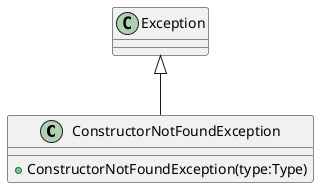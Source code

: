 @startuml
class ConstructorNotFoundException {
    + ConstructorNotFoundException(type:Type)
}
Exception <|-- ConstructorNotFoundException
@enduml
